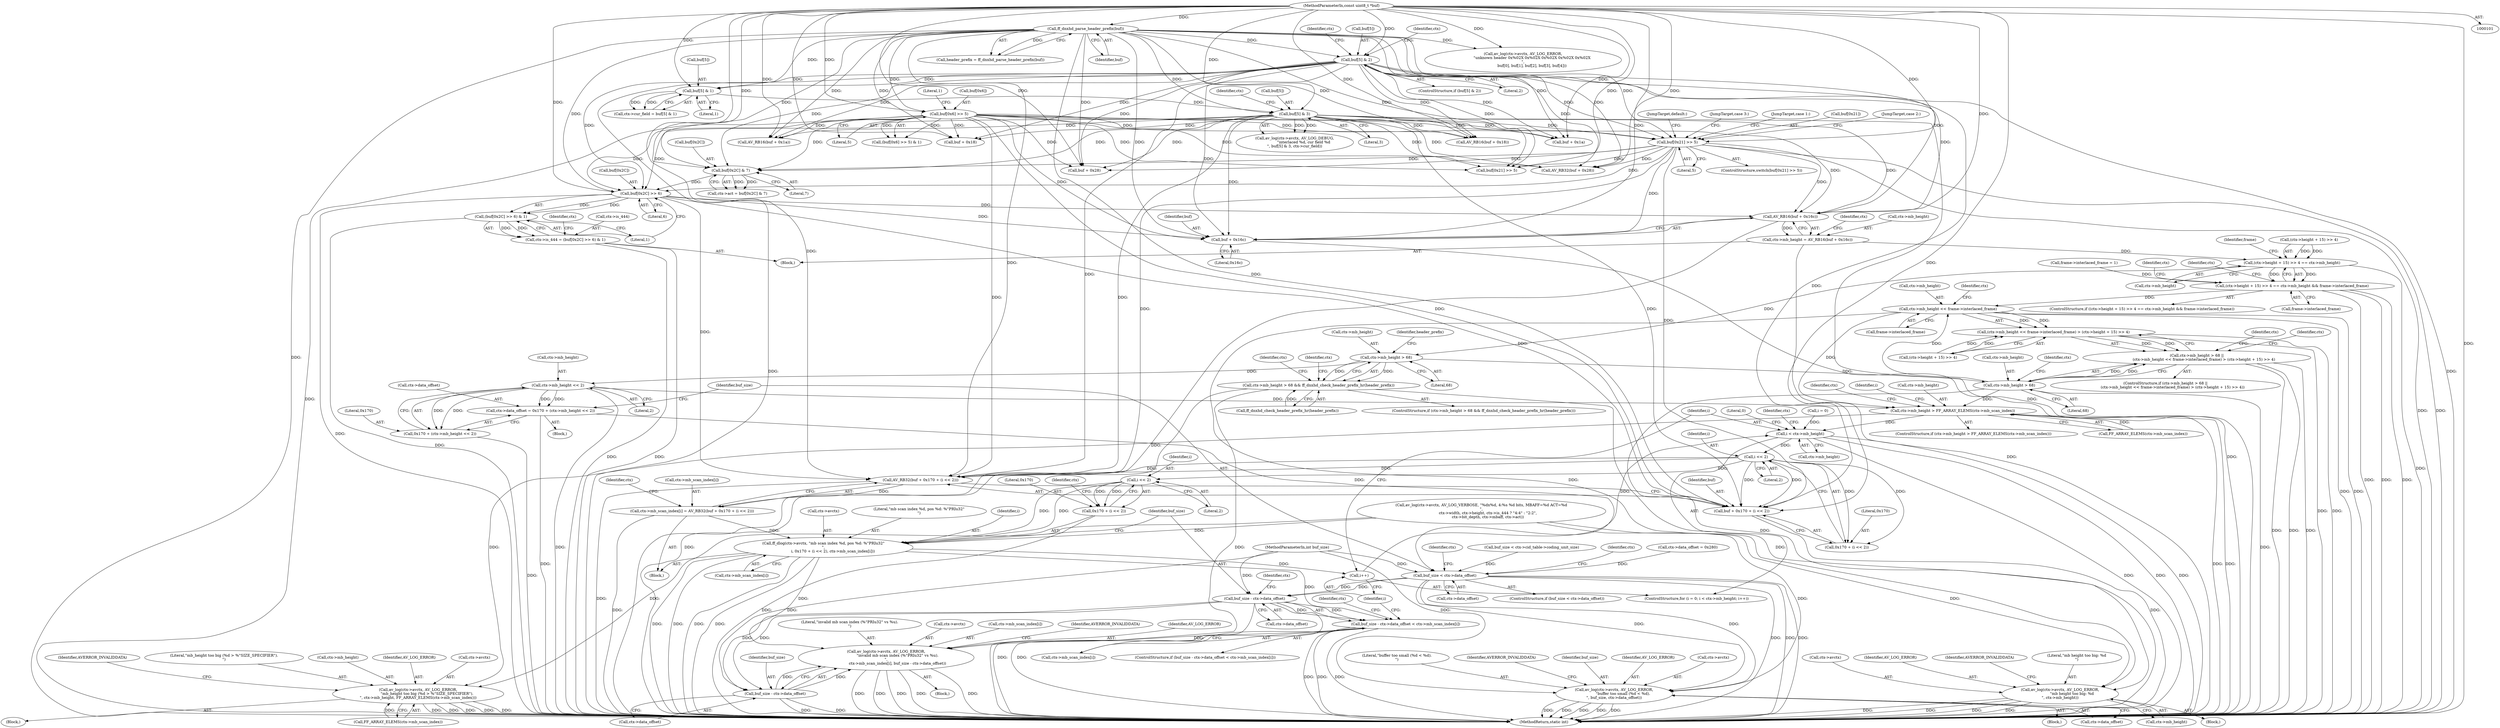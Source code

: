 digraph "0_FFmpeg_296debd213bd6dce7647cedd34eb64e5b94cdc92@array" {
"1000362" [label="(Call,buf[0x2C] >> 6)"];
"1000326" [label="(Call,buf[0x2C] & 7)"];
"1000104" [label="(MethodParameterIn,const uint8_t *buf)"];
"1000166" [label="(Call,buf[5] & 2)"];
"1000135" [label="(Call,ff_dnxhd_parse_header_prefix(buf))"];
"1000221" [label="(Call,buf[0x6] >> 5)"];
"1000244" [label="(Call,buf[0x21] >> 5)"];
"1000201" [label="(Call,buf[5] & 3)"];
"1000176" [label="(Call,buf[5] & 1)"];
"1000361" [label="(Call,(buf[0x2C] >> 6) & 1)"];
"1000357" [label="(Call,ctx->is_444 = (buf[0x2C] >> 6) & 1)"];
"1000618" [label="(Call,AV_RB16(buf + 0x16c))"];
"1000614" [label="(Call,ctx->mb_height = AV_RB16(buf + 0x16c))"];
"1000624" [label="(Call,(ctx->height + 15) >> 4 == ctx->mb_height)"];
"1000623" [label="(Call,(ctx->height + 15) >> 4 == ctx->mb_height && frame->interlaced_frame)"];
"1000701" [label="(Call,ctx->mb_height << frame->interlaced_frame)"];
"1000700" [label="(Call,(ctx->mb_height << frame->interlaced_frame) > (ctx->height + 15) >> 4)"];
"1000694" [label="(Call,ctx->mb_height > 68 ||\n            (ctx->mb_height << frame->interlaced_frame) > (ctx->height + 15) >> 4)"];
"1000716" [label="(Call,av_log(ctx->avctx, AV_LOG_ERROR,\n                    \"mb height too big: %d\n\", ctx->mb_height))"];
"1000752" [label="(Call,ctx->mb_height > FF_ARRAY_ELEMS(ctx->mb_scan_index))"];
"1000761" [label="(Call,av_log(ctx->avctx, AV_LOG_ERROR,\n               \"mb_height too big (%d > %\"SIZE_SPECIFIER\").\n\", ctx->mb_height, FF_ARRAY_ELEMS(ctx->mb_scan_index)))"];
"1000780" [label="(Call,i < ctx->mb_height)"];
"1000799" [label="(Call,i << 2)"];
"1000794" [label="(Call,AV_RB32(buf + 0x170 + (i << 2)))"];
"1000788" [label="(Call,ctx->mb_scan_index[i] = AV_RB32(buf + 0x170 + (i << 2)))"];
"1000802" [label="(Call,ff_dlog(ctx->avctx, \"mb scan index %d, pos %d: %\"PRIu32\"\n\",\n                i, 0x170 + (i << 2), ctx->mb_scan_index[i]))"];
"1000785" [label="(Call,i++)"];
"1000819" [label="(Call,buf_size - ctx->data_offset < ctx->mb_scan_index[i])"];
"1000831" [label="(Call,av_log(ctx->avctx, AV_LOG_ERROR,\n                   \"invalid mb scan index (%\"PRIu32\" vs %u).\n\",\n                   ctx->mb_scan_index[i], buf_size - ctx->data_offset))"];
"1000795" [label="(Call,buf + 0x170 + (i << 2))"];
"1000797" [label="(Call,0x170 + (i << 2))"];
"1000810" [label="(Call,i << 2)"];
"1000808" [label="(Call,0x170 + (i << 2))"];
"1000672" [label="(Call,ctx->mb_height > 68)"];
"1000671" [label="(Call,ctx->mb_height > 68 && ff_dnxhd_check_header_prefix_hr(header_prefix))"];
"1000686" [label="(Call,ctx->mb_height << 2)"];
"1000680" [label="(Call,ctx->data_offset = 0x170 + (ctx->mb_height << 2))"];
"1000733" [label="(Call,buf_size < ctx->data_offset)"];
"1000739" [label="(Call,av_log(ctx->avctx, AV_LOG_ERROR,\n               \"buffer too small (%d < %d).\n\", buf_size, ctx->data_offset))"];
"1000820" [label="(Call,buf_size - ctx->data_offset)"];
"1000842" [label="(Call,buf_size - ctx->data_offset)"];
"1000684" [label="(Call,0x170 + (ctx->mb_height << 2))"];
"1000695" [label="(Call,ctx->mb_height > 68)"];
"1000619" [label="(Call,buf + 0x16c)"];
"1000781" [label="(Identifier,i)"];
"1000801" [label="(Literal,2)"];
"1000752" [label="(Call,ctx->mb_height > FF_ARRAY_ELEMS(ctx->mb_scan_index))"];
"1000778" [label="(Identifier,i)"];
"1000195" [label="(Call,av_log(ctx->avctx, AV_LOG_DEBUG,\n               \"interlaced %d, cur field %d\n\", buf[5] & 3, ctx->cur_field))"];
"1000104" [label="(MethodParameterIn,const uint8_t *buf)"];
"1000622" [label="(ControlStructure,if ((ctx->height + 15) >> 4 == ctx->mb_height && frame->interlaced_frame))"];
"1000775" [label="(Identifier,AVERROR_INVALIDDATA)"];
"1000225" [label="(Literal,5)"];
"1000800" [label="(Identifier,i)"];
"1000172" [label="(Call,ctx->cur_field = buf[5] & 1)"];
"1000615" [label="(Call,ctx->mb_height)"];
"1000721" [label="(Literal,\"mb height too big: %d\n\")"];
"1000281" [label="(Call,AV_RB32(buf + 0x28))"];
"1000812" [label="(Literal,2)"];
"1000717" [label="(Call,ctx->avctx)"];
"1000105" [label="(MethodParameterIn,int buf_size)"];
"1000180" [label="(Literal,1)"];
"1000716" [label="(Call,av_log(ctx->avctx, AV_LOG_ERROR,\n                    \"mb height too big: %d\n\", ctx->mb_height))"];
"1000708" [label="(Call,(ctx->height + 15) >> 4)"];
"1000751" [label="(ControlStructure,if (ctx->mb_height > FF_ARRAY_ELEMS(ctx->mb_scan_index)))"];
"1000809" [label="(Literal,0x170)"];
"1000248" [label="(Literal,5)"];
"1000678" [label="(Identifier,header_prefix)"];
"1000681" [label="(Call,ctx->data_offset)"];
"1000176" [label="(Call,buf[5] & 1)"];
"1000624" [label="(Call,(ctx->height + 15) >> 4 == ctx->mb_height)"];
"1000260" [label="(JumpTarget,case 3:)"];
"1000632" [label="(Call,ctx->mb_height)"];
"1000694" [label="(Call,ctx->mb_height > 68 ||\n            (ctx->mb_height << frame->interlaced_frame) > (ctx->height + 15) >> 4)"];
"1000798" [label="(Literal,0x170)"];
"1000766" [label="(Literal,\"mb_height too big (%d > %\"SIZE_SPECIFIER\").\n\")"];
"1000835" [label="(Identifier,AV_LOG_ERROR)"];
"1000785" [label="(Call,i++)"];
"1000777" [label="(Call,i = 0)"];
"1000181" [label="(Call,frame->interlaced_frame = 1)"];
"1000618" [label="(Call,AV_RB16(buf + 0x16c))"];
"1000782" [label="(Call,ctx->mb_height)"];
"1000722" [label="(Call,ctx->mb_height)"];
"1000226" [label="(Literal,1)"];
"1000818" [label="(ControlStructure,if (buf_size - ctx->data_offset < ctx->mb_scan_index[i]))"];
"1000842" [label="(Call,buf_size - ctx->data_offset)"];
"1000700" [label="(Call,(ctx->mb_height << frame->interlaced_frame) > (ctx->height + 15) >> 4)"];
"1000361" [label="(Call,(buf[0x2C] >> 6) & 1)"];
"1000243" [label="(ControlStructure,switch(buf[0x21] >> 5))"];
"1000367" [label="(Literal,1)"];
"1000165" [label="(ControlStructure,if (buf[5] & 2))"];
"1000807" [label="(Identifier,i)"];
"1000240" [label="(Call,buf + 0x1a)"];
"1000851" [label="(MethodReturn,static int)"];
"1000796" [label="(Identifier,buf)"];
"1000786" [label="(Identifier,i)"];
"1000804" [label="(Identifier,ctx)"];
"1000836" [label="(Literal,\"invalid mb scan index (%\"PRIu32\" vs %u).\n\")"];
"1000727" [label="(Call,ctx->data_offset = 0x280)"];
"1000207" [label="(Identifier,ctx)"];
"1000222" [label="(Call,buf[0x6])"];
"1000362" [label="(Call,buf[0x2C] >> 6)"];
"1000844" [label="(Call,ctx->data_offset)"];
"1000738" [label="(Block,)"];
"1000687" [label="(Call,ctx->mb_height)"];
"1000811" [label="(Identifier,i)"];
"1000746" [label="(Call,ctx->data_offset)"];
"1000745" [label="(Identifier,buf_size)"];
"1000788" [label="(Call,ctx->mb_scan_index[i] = AV_RB32(buf + 0x170 + (i << 2)))"];
"1000682" [label="(Identifier,ctx)"];
"1000107" [label="(Block,)"];
"1000850" [label="(Literal,0)"];
"1000732" [label="(ControlStructure,if (buf_size < ctx->data_offset))"];
"1000767" [label="(Call,ctx->mb_height)"];
"1000720" [label="(Identifier,AV_LOG_ERROR)"];
"1000636" [label="(Identifier,frame)"];
"1000726" [label="(Identifier,AVERROR_INVALIDDATA)"];
"1000676" [label="(Literal,68)"];
"1000239" [label="(Call,AV_RB16(buf + 0x1a))"];
"1000690" [label="(Literal,2)"];
"1000326" [label="(Call,buf[0x2C] & 7)"];
"1000808" [label="(Call,0x170 + (i << 2))"];
"1000177" [label="(Call,buf[5])"];
"1000623" [label="(Call,(ctx->height + 15) >> 4 == ctx->mb_height && frame->interlaced_frame)"];
"1000673" [label="(Call,ctx->mb_height)"];
"1000718" [label="(Identifier,ctx)"];
"1000754" [label="(Identifier,ctx)"];
"1000357" [label="(Call,ctx->is_444 = (buf[0x2C] >> 6) & 1)"];
"1000702" [label="(Call,ctx->mb_height)"];
"1000734" [label="(Identifier,buf_size)"];
"1000789" [label="(Call,ctx->mb_scan_index[i])"];
"1000220" [label="(Call,(buf[0x6] >> 5) & 1)"];
"1000743" [label="(Identifier,AV_LOG_ERROR)"];
"1000843" [label="(Identifier,buf_size)"];
"1000619" [label="(Call,buf + 0x16c)"];
"1000133" [label="(Call,header_prefix = ff_dnxhd_parse_header_prefix(buf))"];
"1000370" [label="(Identifier,ctx)"];
"1000581" [label="(Call,buf_size < ctx->cid_table->coding_unit_size)"];
"1000620" [label="(Identifier,buf)"];
"1000250" [label="(JumpTarget,case 1:)"];
"1000711" [label="(Identifier,ctx)"];
"1000733" [label="(Call,buf_size < ctx->data_offset)"];
"1000761" [label="(Call,av_log(ctx->avctx, AV_LOG_ERROR,\n               \"mb_height too big (%d > %\"SIZE_SPECIFIER\").\n\", ctx->mb_height, FF_ARRAY_ELEMS(ctx->mb_scan_index)))"];
"1000327" [label="(Call,buf[0x2C])"];
"1000822" [label="(Call,ctx->data_offset)"];
"1000791" [label="(Identifier,ctx)"];
"1000695" [label="(Call,ctx->mb_height > 68)"];
"1000685" [label="(Literal,0x170)"];
"1000831" [label="(Call,av_log(ctx->avctx, AV_LOG_ERROR,\n                   \"invalid mb scan index (%\"PRIu32\" vs %u).\n\",\n                   ctx->mb_scan_index[i], buf_size - ctx->data_offset))"];
"1000614" [label="(Call,ctx->mb_height = AV_RB16(buf + 0x16c))"];
"1000770" [label="(Call,FF_ARRAY_ELEMS(ctx->mb_scan_index))"];
"1000741" [label="(Identifier,ctx)"];
"1000802" [label="(Call,ff_dlog(ctx->avctx, \"mb scan index %d, pos %d: %\"PRIu32\"\n\",\n                i, 0x170 + (i << 2), ctx->mb_scan_index[i]))"];
"1000729" [label="(Identifier,ctx)"];
"1000819" [label="(Call,buf_size - ctx->data_offset < ctx->mb_scan_index[i])"];
"1000703" [label="(Identifier,ctx)"];
"1000701" [label="(Call,ctx->mb_height << frame->interlaced_frame)"];
"1000815" [label="(Identifier,ctx)"];
"1000820" [label="(Call,buf_size - ctx->data_offset)"];
"1000640" [label="(Identifier,ctx)"];
"1000282" [label="(Call,buf + 0x28)"];
"1000363" [label="(Call,buf[0x2C])"];
"1000740" [label="(Call,ctx->avctx)"];
"1000744" [label="(Literal,\"buffer too small (%d < %d).\n\")"];
"1000232" [label="(Call,buf + 0x18)"];
"1000699" [label="(Literal,68)"];
"1000358" [label="(Call,ctx->is_444)"];
"1000735" [label="(Call,ctx->data_offset)"];
"1000221" [label="(Call,buf[0x6] >> 5)"];
"1000672" [label="(Call,ctx->mb_height > 68)"];
"1000245" [label="(Call,buf[0x21])"];
"1000765" [label="(Identifier,AV_LOG_ERROR)"];
"1000645" [label="(Identifier,ctx)"];
"1000686" [label="(Call,ctx->mb_height << 2)"];
"1000803" [label="(Call,ctx->avctx)"];
"1000135" [label="(Call,ff_dnxhd_parse_header_prefix(buf))"];
"1000825" [label="(Call,ctx->mb_scan_index[i])"];
"1000797" [label="(Call,0x170 + (i << 2))"];
"1000794" [label="(Call,AV_RB32(buf + 0x170 + (i << 2)))"];
"1000136" [label="(Identifier,buf)"];
"1000832" [label="(Call,ctx->avctx)"];
"1000628" [label="(Identifier,ctx)"];
"1000753" [label="(Call,ctx->mb_height)"];
"1000806" [label="(Literal,\"mb scan index %d, pos %d: %\"PRIu32\"\n\")"];
"1000750" [label="(Identifier,AVERROR_INVALIDDATA)"];
"1000244" [label="(Call,buf[0x21] >> 5)"];
"1000715" [label="(Block,)"];
"1000166" [label="(Call,buf[5] & 2)"];
"1000837" [label="(Call,ctx->mb_scan_index[i])"];
"1000625" [label="(Call,(ctx->height + 15) >> 4)"];
"1000272" [label="(Call,buf[0x21] >> 5)"];
"1000643" [label="(Call,av_log(ctx->avctx, AV_LOG_VERBOSE, \"%dx%d, 4:%s %d bits, MBAFF=%d ACT=%d\n\",\n           ctx->width, ctx->height, ctx->is_444 ? \"4:4\" : \"2:2\",\n           ctx->bit_depth, ctx->mbaff, ctx->act))"];
"1000813" [label="(Call,ctx->mb_scan_index[i])"];
"1000170" [label="(Literal,2)"];
"1000848" [label="(Identifier,AVERROR_INVALIDDATA)"];
"1000833" [label="(Identifier,ctx)"];
"1000739" [label="(Call,av_log(ctx->avctx, AV_LOG_ERROR,\n               \"buffer too small (%d < %d).\n\", buf_size, ctx->data_offset))"];
"1000322" [label="(Call,ctx->act = buf[0x2C] & 7)"];
"1000330" [label="(Literal,7)"];
"1000693" [label="(ControlStructure,if (ctx->mb_height > 68 ||\n            (ctx->mb_height << frame->interlaced_frame) > (ctx->height + 15) >> 4))"];
"1000830" [label="(Block,)"];
"1000677" [label="(Call,ff_dnxhd_check_header_prefix_hr(header_prefix))"];
"1000670" [label="(ControlStructure,if (ctx->mb_height > 68 && ff_dnxhd_check_header_prefix_hr(header_prefix)))"];
"1000810" [label="(Call,i << 2)"];
"1000756" [label="(Call,FF_ARRAY_ELEMS(ctx->mb_scan_index))"];
"1000705" [label="(Call,frame->interlaced_frame)"];
"1000255" [label="(JumpTarget,case 2:)"];
"1000231" [label="(Call,AV_RB16(buf + 0x18))"];
"1000671" [label="(Call,ctx->mb_height > 68 && ff_dnxhd_check_header_prefix_hr(header_prefix))"];
"1000201" [label="(Call,buf[5] & 3)"];
"1000763" [label="(Identifier,ctx)"];
"1000265" [label="(JumpTarget,default:)"];
"1000202" [label="(Call,buf[5])"];
"1000799" [label="(Call,i << 2)"];
"1000795" [label="(Call,buf + 0x170 + (i << 2))"];
"1000205" [label="(Literal,3)"];
"1000780" [label="(Call,i < ctx->mb_height)"];
"1000696" [label="(Call,ctx->mb_height)"];
"1000174" [label="(Identifier,ctx)"];
"1000760" [label="(Block,)"];
"1000679" [label="(Block,)"];
"1000635" [label="(Call,frame->interlaced_frame)"];
"1000142" [label="(Call,av_log(ctx->avctx, AV_LOG_ERROR,\n               \"unknown header 0x%02X 0x%02X 0x%02X 0x%02X 0x%02X\n\",\n               buf[0], buf[1], buf[2], buf[3], buf[4]))"];
"1000684" [label="(Call,0x170 + (ctx->mb_height << 2))"];
"1000213" [label="(Identifier,ctx)"];
"1000787" [label="(Block,)"];
"1000680" [label="(Call,ctx->data_offset = 0x170 + (ctx->mb_height << 2))"];
"1000827" [label="(Identifier,ctx)"];
"1000762" [label="(Call,ctx->avctx)"];
"1000821" [label="(Identifier,buf_size)"];
"1000366" [label="(Literal,6)"];
"1000621" [label="(Literal,0x16c)"];
"1000776" [label="(ControlStructure,for (i = 0; i < ctx->mb_height; i++))"];
"1000697" [label="(Identifier,ctx)"];
"1000167" [label="(Call,buf[5])"];
"1000362" -> "1000361"  [label="AST: "];
"1000362" -> "1000366"  [label="CFG: "];
"1000363" -> "1000362"  [label="AST: "];
"1000366" -> "1000362"  [label="AST: "];
"1000367" -> "1000362"  [label="CFG: "];
"1000362" -> "1000851"  [label="DDG: "];
"1000362" -> "1000361"  [label="DDG: "];
"1000362" -> "1000361"  [label="DDG: "];
"1000326" -> "1000362"  [label="DDG: "];
"1000104" -> "1000362"  [label="DDG: "];
"1000166" -> "1000362"  [label="DDG: "];
"1000221" -> "1000362"  [label="DDG: "];
"1000244" -> "1000362"  [label="DDG: "];
"1000201" -> "1000362"  [label="DDG: "];
"1000135" -> "1000362"  [label="DDG: "];
"1000362" -> "1000618"  [label="DDG: "];
"1000362" -> "1000619"  [label="DDG: "];
"1000362" -> "1000794"  [label="DDG: "];
"1000362" -> "1000795"  [label="DDG: "];
"1000326" -> "1000322"  [label="AST: "];
"1000326" -> "1000330"  [label="CFG: "];
"1000327" -> "1000326"  [label="AST: "];
"1000330" -> "1000326"  [label="AST: "];
"1000322" -> "1000326"  [label="CFG: "];
"1000326" -> "1000322"  [label="DDG: "];
"1000326" -> "1000322"  [label="DDG: "];
"1000104" -> "1000326"  [label="DDG: "];
"1000166" -> "1000326"  [label="DDG: "];
"1000221" -> "1000326"  [label="DDG: "];
"1000244" -> "1000326"  [label="DDG: "];
"1000201" -> "1000326"  [label="DDG: "];
"1000135" -> "1000326"  [label="DDG: "];
"1000104" -> "1000101"  [label="AST: "];
"1000104" -> "1000851"  [label="DDG: "];
"1000104" -> "1000135"  [label="DDG: "];
"1000104" -> "1000142"  [label="DDG: "];
"1000104" -> "1000166"  [label="DDG: "];
"1000104" -> "1000176"  [label="DDG: "];
"1000104" -> "1000201"  [label="DDG: "];
"1000104" -> "1000221"  [label="DDG: "];
"1000104" -> "1000231"  [label="DDG: "];
"1000104" -> "1000232"  [label="DDG: "];
"1000104" -> "1000239"  [label="DDG: "];
"1000104" -> "1000240"  [label="DDG: "];
"1000104" -> "1000244"  [label="DDG: "];
"1000104" -> "1000272"  [label="DDG: "];
"1000104" -> "1000281"  [label="DDG: "];
"1000104" -> "1000282"  [label="DDG: "];
"1000104" -> "1000618"  [label="DDG: "];
"1000104" -> "1000619"  [label="DDG: "];
"1000104" -> "1000794"  [label="DDG: "];
"1000104" -> "1000795"  [label="DDG: "];
"1000166" -> "1000165"  [label="AST: "];
"1000166" -> "1000170"  [label="CFG: "];
"1000167" -> "1000166"  [label="AST: "];
"1000170" -> "1000166"  [label="AST: "];
"1000174" -> "1000166"  [label="CFG: "];
"1000213" -> "1000166"  [label="CFG: "];
"1000166" -> "1000851"  [label="DDG: "];
"1000166" -> "1000851"  [label="DDG: "];
"1000135" -> "1000166"  [label="DDG: "];
"1000166" -> "1000176"  [label="DDG: "];
"1000166" -> "1000231"  [label="DDG: "];
"1000166" -> "1000232"  [label="DDG: "];
"1000166" -> "1000239"  [label="DDG: "];
"1000166" -> "1000240"  [label="DDG: "];
"1000166" -> "1000244"  [label="DDG: "];
"1000166" -> "1000272"  [label="DDG: "];
"1000166" -> "1000281"  [label="DDG: "];
"1000166" -> "1000282"  [label="DDG: "];
"1000166" -> "1000618"  [label="DDG: "];
"1000166" -> "1000619"  [label="DDG: "];
"1000166" -> "1000794"  [label="DDG: "];
"1000166" -> "1000795"  [label="DDG: "];
"1000135" -> "1000133"  [label="AST: "];
"1000135" -> "1000136"  [label="CFG: "];
"1000136" -> "1000135"  [label="AST: "];
"1000133" -> "1000135"  [label="CFG: "];
"1000135" -> "1000851"  [label="DDG: "];
"1000135" -> "1000133"  [label="DDG: "];
"1000135" -> "1000142"  [label="DDG: "];
"1000135" -> "1000176"  [label="DDG: "];
"1000135" -> "1000201"  [label="DDG: "];
"1000135" -> "1000221"  [label="DDG: "];
"1000135" -> "1000231"  [label="DDG: "];
"1000135" -> "1000232"  [label="DDG: "];
"1000135" -> "1000239"  [label="DDG: "];
"1000135" -> "1000240"  [label="DDG: "];
"1000135" -> "1000244"  [label="DDG: "];
"1000135" -> "1000272"  [label="DDG: "];
"1000135" -> "1000281"  [label="DDG: "];
"1000135" -> "1000282"  [label="DDG: "];
"1000135" -> "1000618"  [label="DDG: "];
"1000135" -> "1000619"  [label="DDG: "];
"1000135" -> "1000794"  [label="DDG: "];
"1000135" -> "1000795"  [label="DDG: "];
"1000221" -> "1000220"  [label="AST: "];
"1000221" -> "1000225"  [label="CFG: "];
"1000222" -> "1000221"  [label="AST: "];
"1000225" -> "1000221"  [label="AST: "];
"1000226" -> "1000221"  [label="CFG: "];
"1000221" -> "1000851"  [label="DDG: "];
"1000221" -> "1000220"  [label="DDG: "];
"1000221" -> "1000220"  [label="DDG: "];
"1000221" -> "1000231"  [label="DDG: "];
"1000221" -> "1000232"  [label="DDG: "];
"1000221" -> "1000239"  [label="DDG: "];
"1000221" -> "1000240"  [label="DDG: "];
"1000221" -> "1000244"  [label="DDG: "];
"1000221" -> "1000272"  [label="DDG: "];
"1000221" -> "1000281"  [label="DDG: "];
"1000221" -> "1000282"  [label="DDG: "];
"1000221" -> "1000618"  [label="DDG: "];
"1000221" -> "1000619"  [label="DDG: "];
"1000221" -> "1000794"  [label="DDG: "];
"1000221" -> "1000795"  [label="DDG: "];
"1000244" -> "1000243"  [label="AST: "];
"1000244" -> "1000248"  [label="CFG: "];
"1000245" -> "1000244"  [label="AST: "];
"1000248" -> "1000244"  [label="AST: "];
"1000250" -> "1000244"  [label="CFG: "];
"1000255" -> "1000244"  [label="CFG: "];
"1000260" -> "1000244"  [label="CFG: "];
"1000265" -> "1000244"  [label="CFG: "];
"1000244" -> "1000851"  [label="DDG: "];
"1000244" -> "1000851"  [label="DDG: "];
"1000201" -> "1000244"  [label="DDG: "];
"1000244" -> "1000272"  [label="DDG: "];
"1000244" -> "1000281"  [label="DDG: "];
"1000244" -> "1000282"  [label="DDG: "];
"1000244" -> "1000618"  [label="DDG: "];
"1000244" -> "1000619"  [label="DDG: "];
"1000244" -> "1000794"  [label="DDG: "];
"1000244" -> "1000795"  [label="DDG: "];
"1000201" -> "1000195"  [label="AST: "];
"1000201" -> "1000205"  [label="CFG: "];
"1000202" -> "1000201"  [label="AST: "];
"1000205" -> "1000201"  [label="AST: "];
"1000207" -> "1000201"  [label="CFG: "];
"1000201" -> "1000851"  [label="DDG: "];
"1000201" -> "1000195"  [label="DDG: "];
"1000201" -> "1000195"  [label="DDG: "];
"1000176" -> "1000201"  [label="DDG: "];
"1000201" -> "1000231"  [label="DDG: "];
"1000201" -> "1000232"  [label="DDG: "];
"1000201" -> "1000239"  [label="DDG: "];
"1000201" -> "1000240"  [label="DDG: "];
"1000201" -> "1000272"  [label="DDG: "];
"1000201" -> "1000281"  [label="DDG: "];
"1000201" -> "1000282"  [label="DDG: "];
"1000201" -> "1000618"  [label="DDG: "];
"1000201" -> "1000619"  [label="DDG: "];
"1000201" -> "1000794"  [label="DDG: "];
"1000201" -> "1000795"  [label="DDG: "];
"1000176" -> "1000172"  [label="AST: "];
"1000176" -> "1000180"  [label="CFG: "];
"1000177" -> "1000176"  [label="AST: "];
"1000180" -> "1000176"  [label="AST: "];
"1000172" -> "1000176"  [label="CFG: "];
"1000176" -> "1000172"  [label="DDG: "];
"1000176" -> "1000172"  [label="DDG: "];
"1000361" -> "1000357"  [label="AST: "];
"1000361" -> "1000367"  [label="CFG: "];
"1000367" -> "1000361"  [label="AST: "];
"1000357" -> "1000361"  [label="CFG: "];
"1000361" -> "1000851"  [label="DDG: "];
"1000361" -> "1000357"  [label="DDG: "];
"1000361" -> "1000357"  [label="DDG: "];
"1000357" -> "1000107"  [label="AST: "];
"1000358" -> "1000357"  [label="AST: "];
"1000370" -> "1000357"  [label="CFG: "];
"1000357" -> "1000851"  [label="DDG: "];
"1000357" -> "1000851"  [label="DDG: "];
"1000618" -> "1000614"  [label="AST: "];
"1000618" -> "1000619"  [label="CFG: "];
"1000619" -> "1000618"  [label="AST: "];
"1000614" -> "1000618"  [label="CFG: "];
"1000618" -> "1000851"  [label="DDG: "];
"1000618" -> "1000614"  [label="DDG: "];
"1000614" -> "1000107"  [label="AST: "];
"1000615" -> "1000614"  [label="AST: "];
"1000628" -> "1000614"  [label="CFG: "];
"1000614" -> "1000851"  [label="DDG: "];
"1000614" -> "1000624"  [label="DDG: "];
"1000624" -> "1000623"  [label="AST: "];
"1000624" -> "1000632"  [label="CFG: "];
"1000625" -> "1000624"  [label="AST: "];
"1000632" -> "1000624"  [label="AST: "];
"1000636" -> "1000624"  [label="CFG: "];
"1000623" -> "1000624"  [label="CFG: "];
"1000624" -> "1000851"  [label="DDG: "];
"1000624" -> "1000623"  [label="DDG: "];
"1000624" -> "1000623"  [label="DDG: "];
"1000625" -> "1000624"  [label="DDG: "];
"1000625" -> "1000624"  [label="DDG: "];
"1000624" -> "1000672"  [label="DDG: "];
"1000623" -> "1000622"  [label="AST: "];
"1000623" -> "1000635"  [label="CFG: "];
"1000635" -> "1000623"  [label="AST: "];
"1000640" -> "1000623"  [label="CFG: "];
"1000645" -> "1000623"  [label="CFG: "];
"1000623" -> "1000851"  [label="DDG: "];
"1000623" -> "1000851"  [label="DDG: "];
"1000623" -> "1000851"  [label="DDG: "];
"1000181" -> "1000623"  [label="DDG: "];
"1000623" -> "1000701"  [label="DDG: "];
"1000701" -> "1000700"  [label="AST: "];
"1000701" -> "1000705"  [label="CFG: "];
"1000702" -> "1000701"  [label="AST: "];
"1000705" -> "1000701"  [label="AST: "];
"1000711" -> "1000701"  [label="CFG: "];
"1000701" -> "1000851"  [label="DDG: "];
"1000701" -> "1000851"  [label="DDG: "];
"1000701" -> "1000700"  [label="DDG: "];
"1000701" -> "1000700"  [label="DDG: "];
"1000695" -> "1000701"  [label="DDG: "];
"1000701" -> "1000716"  [label="DDG: "];
"1000701" -> "1000752"  [label="DDG: "];
"1000700" -> "1000694"  [label="AST: "];
"1000700" -> "1000708"  [label="CFG: "];
"1000708" -> "1000700"  [label="AST: "];
"1000694" -> "1000700"  [label="CFG: "];
"1000700" -> "1000851"  [label="DDG: "];
"1000700" -> "1000851"  [label="DDG: "];
"1000700" -> "1000694"  [label="DDG: "];
"1000700" -> "1000694"  [label="DDG: "];
"1000708" -> "1000700"  [label="DDG: "];
"1000708" -> "1000700"  [label="DDG: "];
"1000694" -> "1000693"  [label="AST: "];
"1000694" -> "1000695"  [label="CFG: "];
"1000695" -> "1000694"  [label="AST: "];
"1000718" -> "1000694"  [label="CFG: "];
"1000729" -> "1000694"  [label="CFG: "];
"1000694" -> "1000851"  [label="DDG: "];
"1000694" -> "1000851"  [label="DDG: "];
"1000694" -> "1000851"  [label="DDG: "];
"1000695" -> "1000694"  [label="DDG: "];
"1000695" -> "1000694"  [label="DDG: "];
"1000716" -> "1000715"  [label="AST: "];
"1000716" -> "1000722"  [label="CFG: "];
"1000717" -> "1000716"  [label="AST: "];
"1000720" -> "1000716"  [label="AST: "];
"1000721" -> "1000716"  [label="AST: "];
"1000722" -> "1000716"  [label="AST: "];
"1000726" -> "1000716"  [label="CFG: "];
"1000716" -> "1000851"  [label="DDG: "];
"1000716" -> "1000851"  [label="DDG: "];
"1000716" -> "1000851"  [label="DDG: "];
"1000716" -> "1000851"  [label="DDG: "];
"1000643" -> "1000716"  [label="DDG: "];
"1000695" -> "1000716"  [label="DDG: "];
"1000752" -> "1000751"  [label="AST: "];
"1000752" -> "1000756"  [label="CFG: "];
"1000753" -> "1000752"  [label="AST: "];
"1000756" -> "1000752"  [label="AST: "];
"1000763" -> "1000752"  [label="CFG: "];
"1000778" -> "1000752"  [label="CFG: "];
"1000752" -> "1000851"  [label="DDG: "];
"1000752" -> "1000851"  [label="DDG: "];
"1000695" -> "1000752"  [label="DDG: "];
"1000686" -> "1000752"  [label="DDG: "];
"1000756" -> "1000752"  [label="DDG: "];
"1000752" -> "1000761"  [label="DDG: "];
"1000752" -> "1000780"  [label="DDG: "];
"1000761" -> "1000760"  [label="AST: "];
"1000761" -> "1000770"  [label="CFG: "];
"1000762" -> "1000761"  [label="AST: "];
"1000765" -> "1000761"  [label="AST: "];
"1000766" -> "1000761"  [label="AST: "];
"1000767" -> "1000761"  [label="AST: "];
"1000770" -> "1000761"  [label="AST: "];
"1000775" -> "1000761"  [label="CFG: "];
"1000761" -> "1000851"  [label="DDG: "];
"1000761" -> "1000851"  [label="DDG: "];
"1000761" -> "1000851"  [label="DDG: "];
"1000761" -> "1000851"  [label="DDG: "];
"1000761" -> "1000851"  [label="DDG: "];
"1000643" -> "1000761"  [label="DDG: "];
"1000770" -> "1000761"  [label="DDG: "];
"1000780" -> "1000776"  [label="AST: "];
"1000780" -> "1000782"  [label="CFG: "];
"1000781" -> "1000780"  [label="AST: "];
"1000782" -> "1000780"  [label="AST: "];
"1000791" -> "1000780"  [label="CFG: "];
"1000850" -> "1000780"  [label="CFG: "];
"1000780" -> "1000851"  [label="DDG: "];
"1000780" -> "1000851"  [label="DDG: "];
"1000780" -> "1000851"  [label="DDG: "];
"1000785" -> "1000780"  [label="DDG: "];
"1000777" -> "1000780"  [label="DDG: "];
"1000780" -> "1000799"  [label="DDG: "];
"1000799" -> "1000797"  [label="AST: "];
"1000799" -> "1000801"  [label="CFG: "];
"1000800" -> "1000799"  [label="AST: "];
"1000801" -> "1000799"  [label="AST: "];
"1000797" -> "1000799"  [label="CFG: "];
"1000799" -> "1000794"  [label="DDG: "];
"1000799" -> "1000794"  [label="DDG: "];
"1000799" -> "1000795"  [label="DDG: "];
"1000799" -> "1000795"  [label="DDG: "];
"1000799" -> "1000797"  [label="DDG: "];
"1000799" -> "1000797"  [label="DDG: "];
"1000799" -> "1000810"  [label="DDG: "];
"1000794" -> "1000788"  [label="AST: "];
"1000794" -> "1000795"  [label="CFG: "];
"1000795" -> "1000794"  [label="AST: "];
"1000788" -> "1000794"  [label="CFG: "];
"1000794" -> "1000851"  [label="DDG: "];
"1000794" -> "1000788"  [label="DDG: "];
"1000788" -> "1000787"  [label="AST: "];
"1000789" -> "1000788"  [label="AST: "];
"1000804" -> "1000788"  [label="CFG: "];
"1000788" -> "1000851"  [label="DDG: "];
"1000788" -> "1000802"  [label="DDG: "];
"1000802" -> "1000787"  [label="AST: "];
"1000802" -> "1000813"  [label="CFG: "];
"1000803" -> "1000802"  [label="AST: "];
"1000806" -> "1000802"  [label="AST: "];
"1000807" -> "1000802"  [label="AST: "];
"1000808" -> "1000802"  [label="AST: "];
"1000813" -> "1000802"  [label="AST: "];
"1000821" -> "1000802"  [label="CFG: "];
"1000802" -> "1000851"  [label="DDG: "];
"1000802" -> "1000851"  [label="DDG: "];
"1000802" -> "1000851"  [label="DDG: "];
"1000802" -> "1000851"  [label="DDG: "];
"1000802" -> "1000785"  [label="DDG: "];
"1000643" -> "1000802"  [label="DDG: "];
"1000810" -> "1000802"  [label="DDG: "];
"1000810" -> "1000802"  [label="DDG: "];
"1000802" -> "1000819"  [label="DDG: "];
"1000802" -> "1000831"  [label="DDG: "];
"1000785" -> "1000776"  [label="AST: "];
"1000785" -> "1000786"  [label="CFG: "];
"1000786" -> "1000785"  [label="AST: "];
"1000781" -> "1000785"  [label="CFG: "];
"1000819" -> "1000818"  [label="AST: "];
"1000819" -> "1000825"  [label="CFG: "];
"1000820" -> "1000819"  [label="AST: "];
"1000825" -> "1000819"  [label="AST: "];
"1000833" -> "1000819"  [label="CFG: "];
"1000786" -> "1000819"  [label="CFG: "];
"1000819" -> "1000851"  [label="DDG: "];
"1000819" -> "1000851"  [label="DDG: "];
"1000819" -> "1000851"  [label="DDG: "];
"1000820" -> "1000819"  [label="DDG: "];
"1000820" -> "1000819"  [label="DDG: "];
"1000819" -> "1000831"  [label="DDG: "];
"1000831" -> "1000830"  [label="AST: "];
"1000831" -> "1000842"  [label="CFG: "];
"1000832" -> "1000831"  [label="AST: "];
"1000835" -> "1000831"  [label="AST: "];
"1000836" -> "1000831"  [label="AST: "];
"1000837" -> "1000831"  [label="AST: "];
"1000842" -> "1000831"  [label="AST: "];
"1000848" -> "1000831"  [label="CFG: "];
"1000831" -> "1000851"  [label="DDG: "];
"1000831" -> "1000851"  [label="DDG: "];
"1000831" -> "1000851"  [label="DDG: "];
"1000831" -> "1000851"  [label="DDG: "];
"1000831" -> "1000851"  [label="DDG: "];
"1000842" -> "1000831"  [label="DDG: "];
"1000842" -> "1000831"  [label="DDG: "];
"1000795" -> "1000797"  [label="CFG: "];
"1000796" -> "1000795"  [label="AST: "];
"1000797" -> "1000795"  [label="AST: "];
"1000795" -> "1000851"  [label="DDG: "];
"1000798" -> "1000797"  [label="AST: "];
"1000810" -> "1000808"  [label="AST: "];
"1000810" -> "1000812"  [label="CFG: "];
"1000811" -> "1000810"  [label="AST: "];
"1000812" -> "1000810"  [label="AST: "];
"1000808" -> "1000810"  [label="CFG: "];
"1000810" -> "1000808"  [label="DDG: "];
"1000810" -> "1000808"  [label="DDG: "];
"1000809" -> "1000808"  [label="AST: "];
"1000815" -> "1000808"  [label="CFG: "];
"1000808" -> "1000851"  [label="DDG: "];
"1000672" -> "1000671"  [label="AST: "];
"1000672" -> "1000676"  [label="CFG: "];
"1000673" -> "1000672"  [label="AST: "];
"1000676" -> "1000672"  [label="AST: "];
"1000678" -> "1000672"  [label="CFG: "];
"1000671" -> "1000672"  [label="CFG: "];
"1000672" -> "1000671"  [label="DDG: "];
"1000672" -> "1000671"  [label="DDG: "];
"1000672" -> "1000686"  [label="DDG: "];
"1000672" -> "1000695"  [label="DDG: "];
"1000671" -> "1000670"  [label="AST: "];
"1000671" -> "1000677"  [label="CFG: "];
"1000677" -> "1000671"  [label="AST: "];
"1000682" -> "1000671"  [label="CFG: "];
"1000697" -> "1000671"  [label="CFG: "];
"1000671" -> "1000851"  [label="DDG: "];
"1000671" -> "1000851"  [label="DDG: "];
"1000671" -> "1000851"  [label="DDG: "];
"1000677" -> "1000671"  [label="DDG: "];
"1000686" -> "1000684"  [label="AST: "];
"1000686" -> "1000690"  [label="CFG: "];
"1000687" -> "1000686"  [label="AST: "];
"1000690" -> "1000686"  [label="AST: "];
"1000684" -> "1000686"  [label="CFG: "];
"1000686" -> "1000851"  [label="DDG: "];
"1000686" -> "1000680"  [label="DDG: "];
"1000686" -> "1000680"  [label="DDG: "];
"1000686" -> "1000684"  [label="DDG: "];
"1000686" -> "1000684"  [label="DDG: "];
"1000680" -> "1000679"  [label="AST: "];
"1000680" -> "1000684"  [label="CFG: "];
"1000681" -> "1000680"  [label="AST: "];
"1000684" -> "1000680"  [label="AST: "];
"1000734" -> "1000680"  [label="CFG: "];
"1000680" -> "1000851"  [label="DDG: "];
"1000680" -> "1000733"  [label="DDG: "];
"1000733" -> "1000732"  [label="AST: "];
"1000733" -> "1000735"  [label="CFG: "];
"1000734" -> "1000733"  [label="AST: "];
"1000735" -> "1000733"  [label="AST: "];
"1000741" -> "1000733"  [label="CFG: "];
"1000754" -> "1000733"  [label="CFG: "];
"1000733" -> "1000851"  [label="DDG: "];
"1000733" -> "1000851"  [label="DDG: "];
"1000733" -> "1000851"  [label="DDG: "];
"1000581" -> "1000733"  [label="DDG: "];
"1000105" -> "1000733"  [label="DDG: "];
"1000727" -> "1000733"  [label="DDG: "];
"1000733" -> "1000739"  [label="DDG: "];
"1000733" -> "1000739"  [label="DDG: "];
"1000733" -> "1000820"  [label="DDG: "];
"1000733" -> "1000820"  [label="DDG: "];
"1000739" -> "1000738"  [label="AST: "];
"1000739" -> "1000746"  [label="CFG: "];
"1000740" -> "1000739"  [label="AST: "];
"1000743" -> "1000739"  [label="AST: "];
"1000744" -> "1000739"  [label="AST: "];
"1000745" -> "1000739"  [label="AST: "];
"1000746" -> "1000739"  [label="AST: "];
"1000750" -> "1000739"  [label="CFG: "];
"1000739" -> "1000851"  [label="DDG: "];
"1000739" -> "1000851"  [label="DDG: "];
"1000739" -> "1000851"  [label="DDG: "];
"1000739" -> "1000851"  [label="DDG: "];
"1000739" -> "1000851"  [label="DDG: "];
"1000643" -> "1000739"  [label="DDG: "];
"1000105" -> "1000739"  [label="DDG: "];
"1000820" -> "1000822"  [label="CFG: "];
"1000821" -> "1000820"  [label="AST: "];
"1000822" -> "1000820"  [label="AST: "];
"1000827" -> "1000820"  [label="CFG: "];
"1000820" -> "1000851"  [label="DDG: "];
"1000820" -> "1000851"  [label="DDG: "];
"1000105" -> "1000820"  [label="DDG: "];
"1000820" -> "1000842"  [label="DDG: "];
"1000820" -> "1000842"  [label="DDG: "];
"1000842" -> "1000844"  [label="CFG: "];
"1000843" -> "1000842"  [label="AST: "];
"1000844" -> "1000842"  [label="AST: "];
"1000842" -> "1000851"  [label="DDG: "];
"1000842" -> "1000851"  [label="DDG: "];
"1000105" -> "1000842"  [label="DDG: "];
"1000685" -> "1000684"  [label="AST: "];
"1000684" -> "1000851"  [label="DDG: "];
"1000695" -> "1000699"  [label="CFG: "];
"1000696" -> "1000695"  [label="AST: "];
"1000699" -> "1000695"  [label="AST: "];
"1000703" -> "1000695"  [label="CFG: "];
"1000695" -> "1000851"  [label="DDG: "];
"1000619" -> "1000621"  [label="CFG: "];
"1000620" -> "1000619"  [label="AST: "];
"1000621" -> "1000619"  [label="AST: "];
"1000619" -> "1000851"  [label="DDG: "];
}
